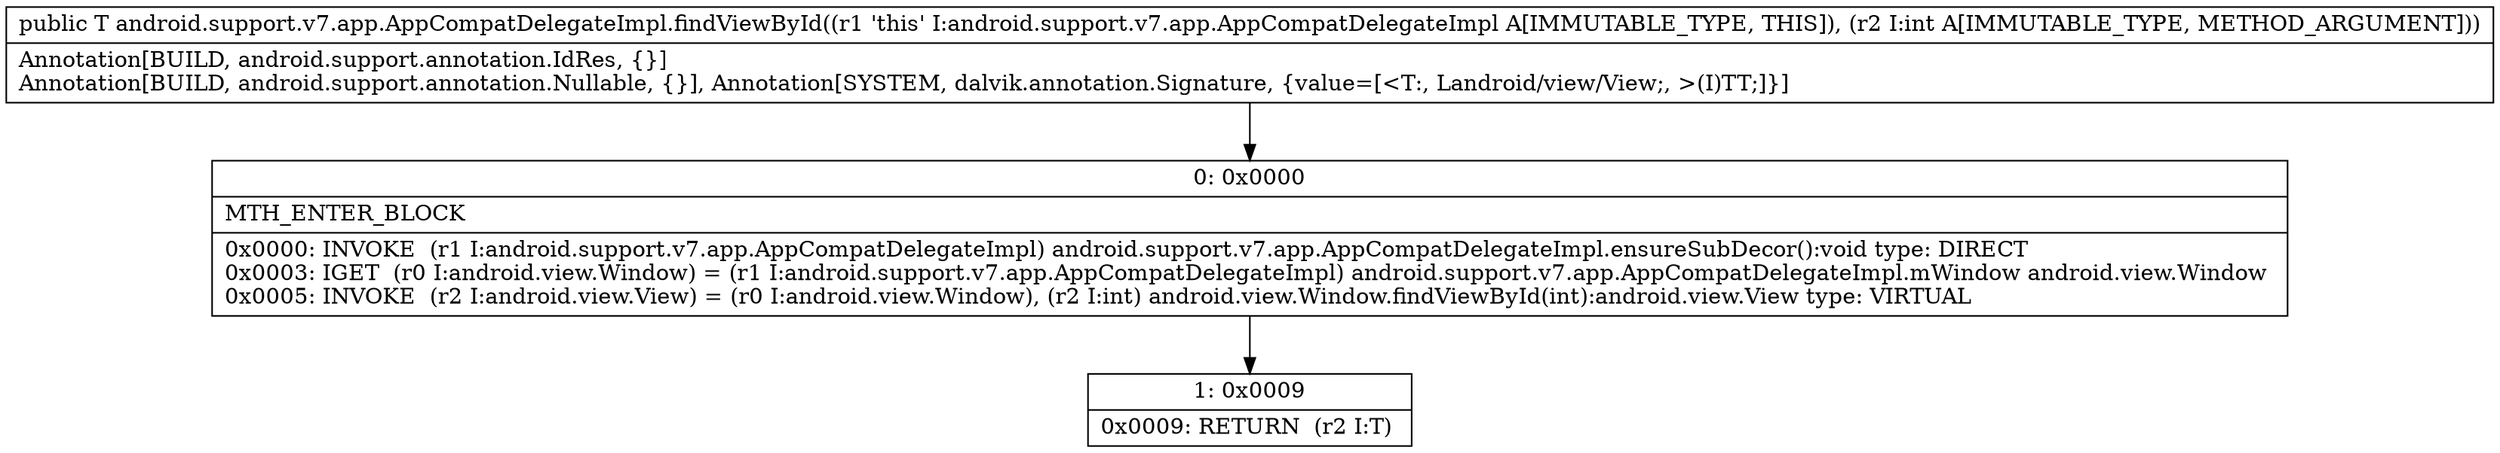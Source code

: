 digraph "CFG forandroid.support.v7.app.AppCompatDelegateImpl.findViewById(I)Landroid\/view\/View;" {
Node_0 [shape=record,label="{0\:\ 0x0000|MTH_ENTER_BLOCK\l|0x0000: INVOKE  (r1 I:android.support.v7.app.AppCompatDelegateImpl) android.support.v7.app.AppCompatDelegateImpl.ensureSubDecor():void type: DIRECT \l0x0003: IGET  (r0 I:android.view.Window) = (r1 I:android.support.v7.app.AppCompatDelegateImpl) android.support.v7.app.AppCompatDelegateImpl.mWindow android.view.Window \l0x0005: INVOKE  (r2 I:android.view.View) = (r0 I:android.view.Window), (r2 I:int) android.view.Window.findViewById(int):android.view.View type: VIRTUAL \l}"];
Node_1 [shape=record,label="{1\:\ 0x0009|0x0009: RETURN  (r2 I:T) \l}"];
MethodNode[shape=record,label="{public T android.support.v7.app.AppCompatDelegateImpl.findViewById((r1 'this' I:android.support.v7.app.AppCompatDelegateImpl A[IMMUTABLE_TYPE, THIS]), (r2 I:int A[IMMUTABLE_TYPE, METHOD_ARGUMENT]))  | Annotation[BUILD, android.support.annotation.IdRes, \{\}]\lAnnotation[BUILD, android.support.annotation.Nullable, \{\}], Annotation[SYSTEM, dalvik.annotation.Signature, \{value=[\<T:, Landroid\/view\/View;, \>(I)TT;]\}]\l}"];
MethodNode -> Node_0;
Node_0 -> Node_1;
}

